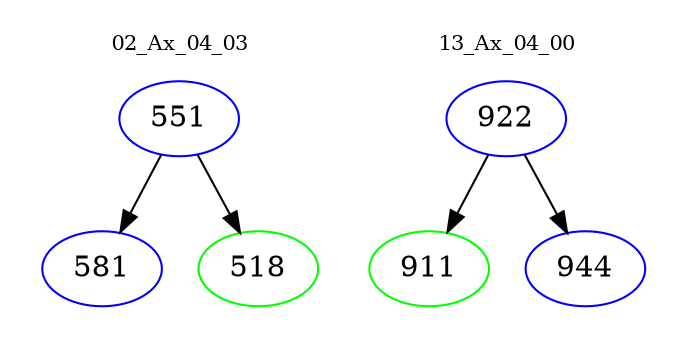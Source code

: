 digraph{
subgraph cluster_0 {
color = white
label = "02_Ax_04_03";
fontsize=10;
T0_551 [label="551", color="blue"]
T0_551 -> T0_581 [color="black"]
T0_581 [label="581", color="blue"]
T0_551 -> T0_518 [color="black"]
T0_518 [label="518", color="green"]
}
subgraph cluster_1 {
color = white
label = "13_Ax_04_00";
fontsize=10;
T1_922 [label="922", color="blue"]
T1_922 -> T1_911 [color="black"]
T1_911 [label="911", color="green"]
T1_922 -> T1_944 [color="black"]
T1_944 [label="944", color="blue"]
}
}
